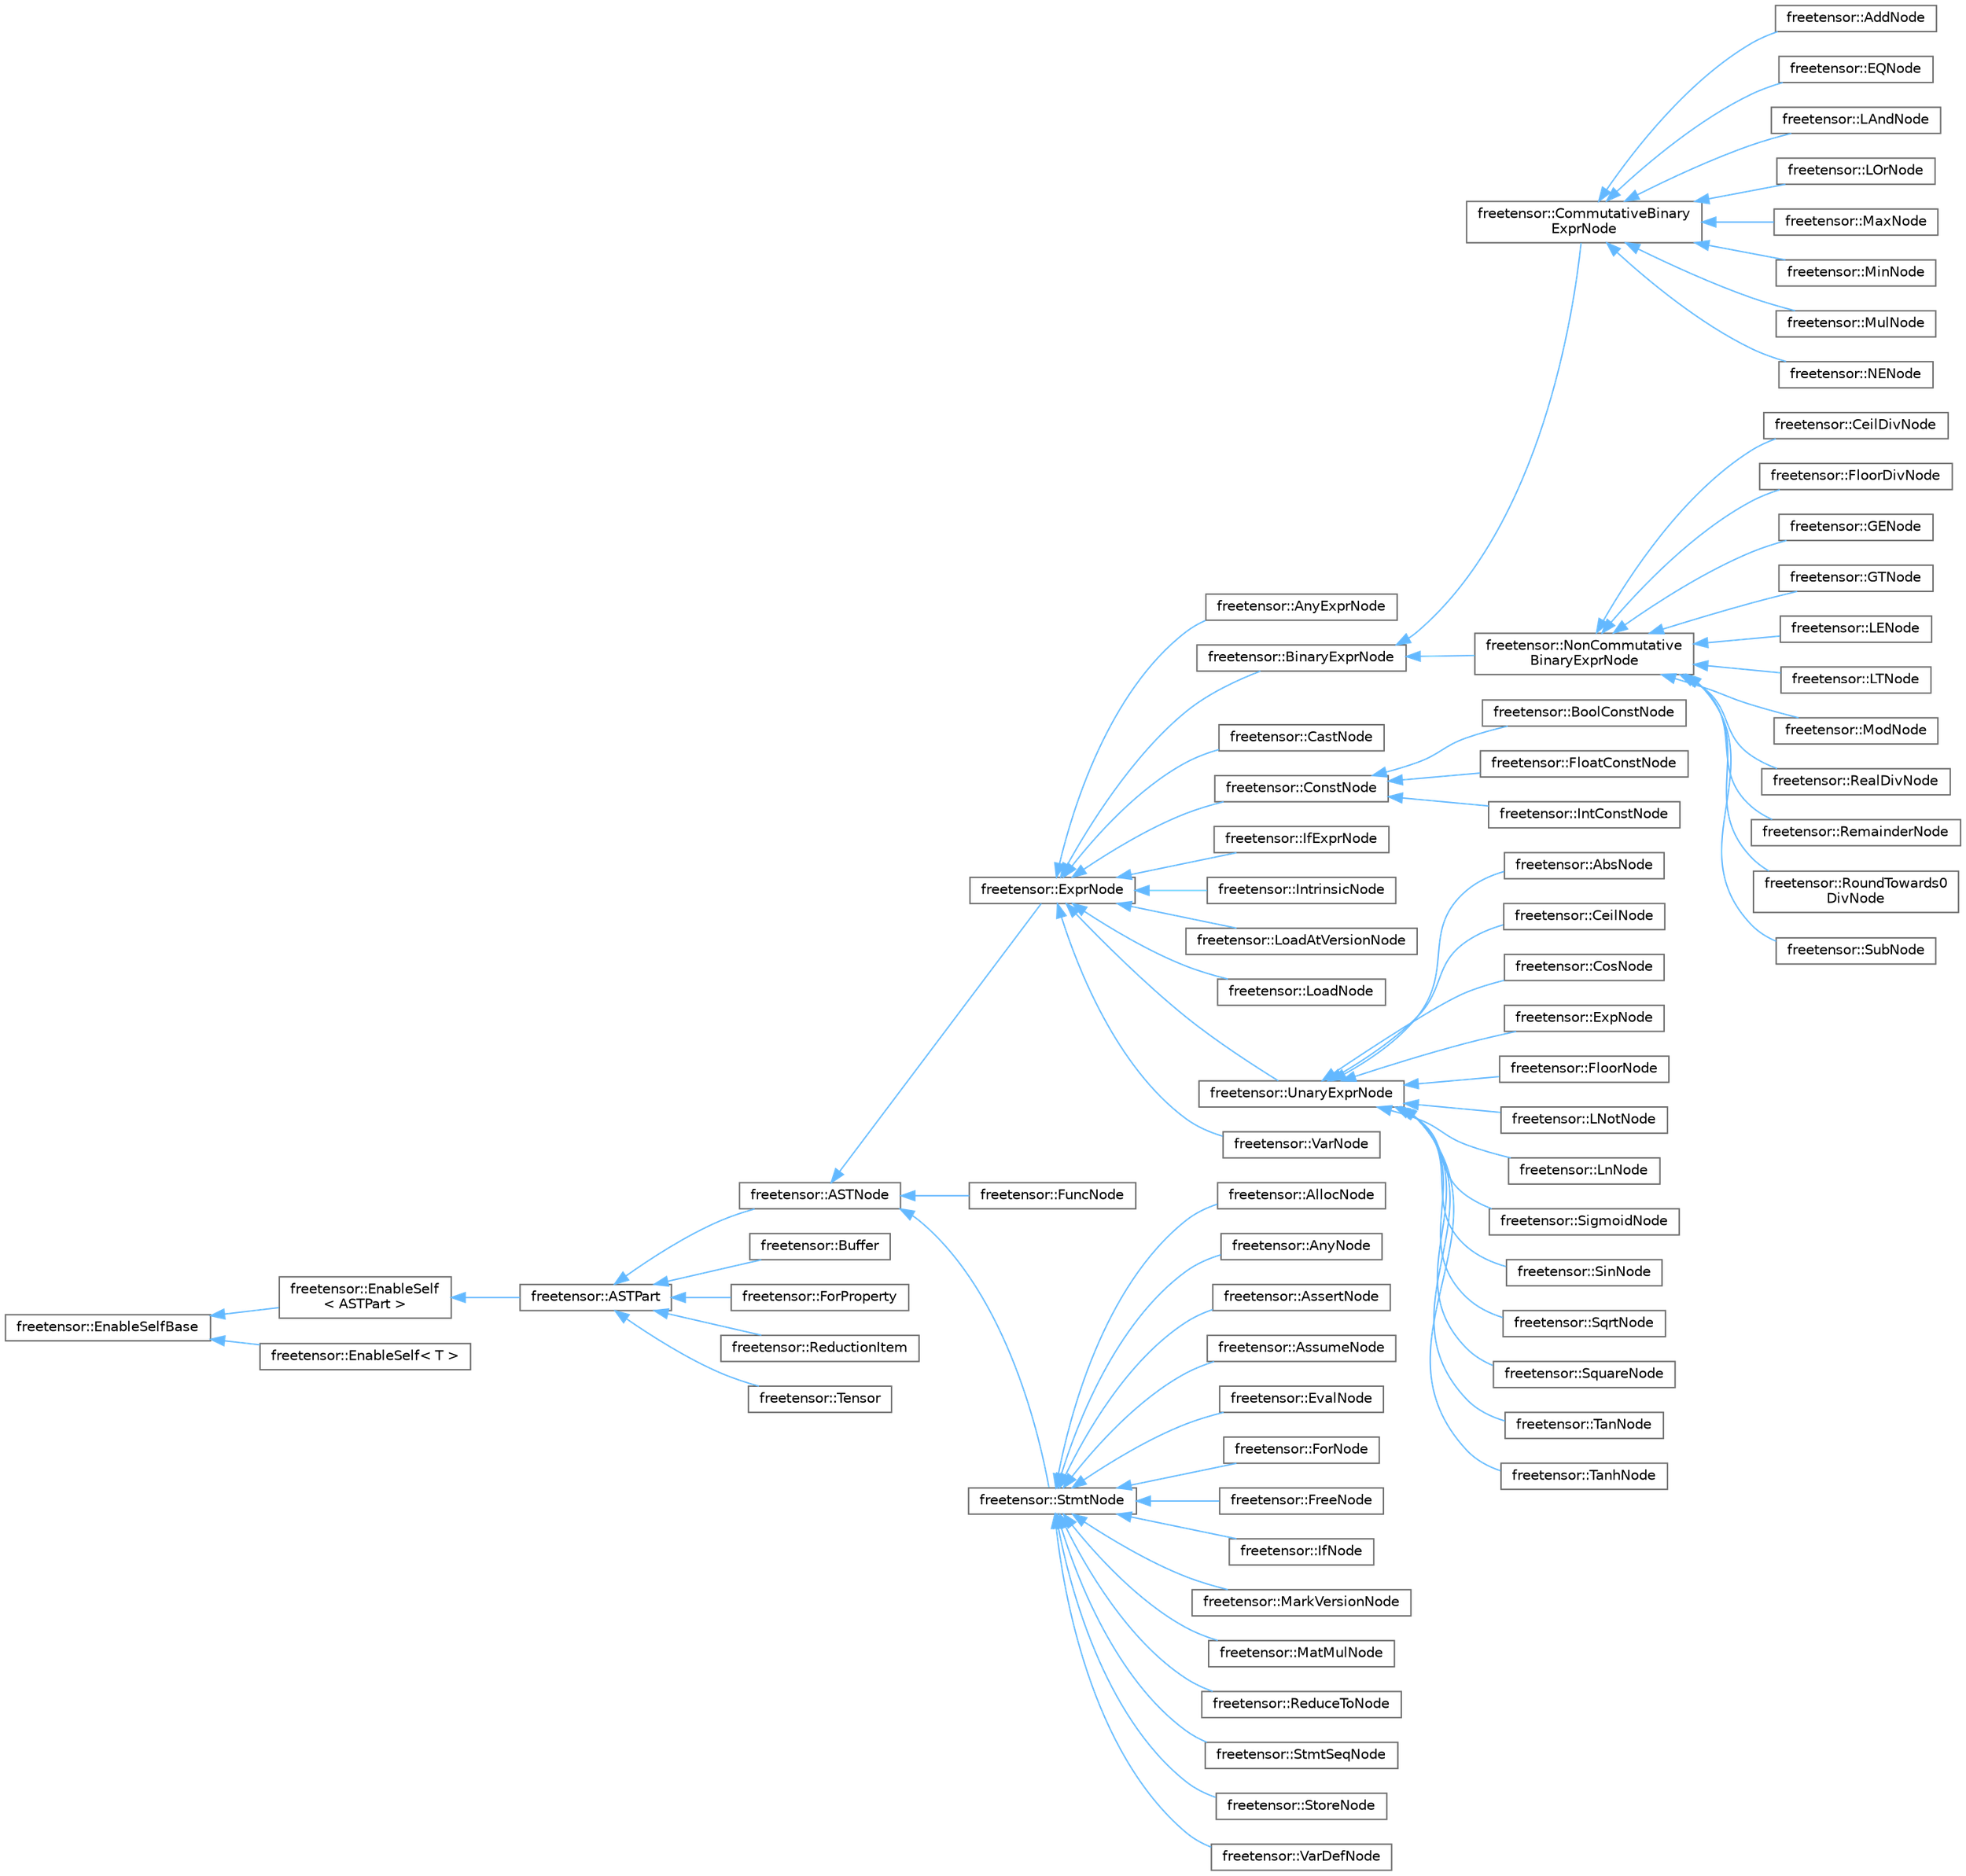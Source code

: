 digraph "Graphical Class Hierarchy"
{
 // LATEX_PDF_SIZE
  bgcolor="transparent";
  edge [fontname=Helvetica,fontsize=10,labelfontname=Helvetica,labelfontsize=10];
  node [fontname=Helvetica,fontsize=10,shape=box,height=0.2,width=0.4];
  rankdir="LR";
  Node0 [label="freetensor::EnableSelfBase",height=0.2,width=0.4,color="grey40", fillcolor="white", style="filled",URL="$classfreetensor_1_1EnableSelfBase.html",tooltip=" "];
  Node0 -> Node1 [dir="back",color="steelblue1",style="solid"];
  Node1 [label="freetensor::EnableSelf\l\< ASTPart \>",height=0.2,width=0.4,color="grey40", fillcolor="white", style="filled",URL="$classfreetensor_1_1EnableSelf.html",tooltip=" "];
  Node1 -> Node2 [dir="back",color="steelblue1",style="solid"];
  Node2 [label="freetensor::ASTPart",height=0.2,width=0.4,color="grey40", fillcolor="white", style="filled",URL="$classfreetensor_1_1ASTPart.html",tooltip=" "];
  Node2 -> Node3 [dir="back",color="steelblue1",style="solid"];
  Node3 [label="freetensor::ASTNode",height=0.2,width=0.4,color="grey40", fillcolor="white", style="filled",URL="$classfreetensor_1_1ASTNode.html",tooltip=" "];
  Node3 -> Node4 [dir="back",color="steelblue1",style="solid"];
  Node4 [label="freetensor::ExprNode",height=0.2,width=0.4,color="grey40", fillcolor="white", style="filled",URL="$classfreetensor_1_1ExprNode.html",tooltip=" "];
  Node4 -> Node5 [dir="back",color="steelblue1",style="solid"];
  Node5 [label="freetensor::AnyExprNode",height=0.2,width=0.4,color="grey40", fillcolor="white", style="filled",URL="$classfreetensor_1_1AnyExprNode.html",tooltip=" "];
  Node4 -> Node6 [dir="back",color="steelblue1",style="solid"];
  Node6 [label="freetensor::BinaryExprNode",height=0.2,width=0.4,color="grey40", fillcolor="white", style="filled",URL="$classfreetensor_1_1BinaryExprNode.html",tooltip=" "];
  Node6 -> Node7 [dir="back",color="steelblue1",style="solid"];
  Node7 [label="freetensor::CommutativeBinary\lExprNode",height=0.2,width=0.4,color="grey40", fillcolor="white", style="filled",URL="$classfreetensor_1_1CommutativeBinaryExprNode.html",tooltip=" "];
  Node7 -> Node8 [dir="back",color="steelblue1",style="solid"];
  Node8 [label="freetensor::AddNode",height=0.2,width=0.4,color="grey40", fillcolor="white", style="filled",URL="$classfreetensor_1_1AddNode.html",tooltip=" "];
  Node7 -> Node9 [dir="back",color="steelblue1",style="solid"];
  Node9 [label="freetensor::EQNode",height=0.2,width=0.4,color="grey40", fillcolor="white", style="filled",URL="$classfreetensor_1_1EQNode.html",tooltip=" "];
  Node7 -> Node10 [dir="back",color="steelblue1",style="solid"];
  Node10 [label="freetensor::LAndNode",height=0.2,width=0.4,color="grey40", fillcolor="white", style="filled",URL="$classfreetensor_1_1LAndNode.html",tooltip=" "];
  Node7 -> Node11 [dir="back",color="steelblue1",style="solid"];
  Node11 [label="freetensor::LOrNode",height=0.2,width=0.4,color="grey40", fillcolor="white", style="filled",URL="$classfreetensor_1_1LOrNode.html",tooltip=" "];
  Node7 -> Node12 [dir="back",color="steelblue1",style="solid"];
  Node12 [label="freetensor::MaxNode",height=0.2,width=0.4,color="grey40", fillcolor="white", style="filled",URL="$classfreetensor_1_1MaxNode.html",tooltip=" "];
  Node7 -> Node13 [dir="back",color="steelblue1",style="solid"];
  Node13 [label="freetensor::MinNode",height=0.2,width=0.4,color="grey40", fillcolor="white", style="filled",URL="$classfreetensor_1_1MinNode.html",tooltip=" "];
  Node7 -> Node14 [dir="back",color="steelblue1",style="solid"];
  Node14 [label="freetensor::MulNode",height=0.2,width=0.4,color="grey40", fillcolor="white", style="filled",URL="$classfreetensor_1_1MulNode.html",tooltip=" "];
  Node7 -> Node15 [dir="back",color="steelblue1",style="solid"];
  Node15 [label="freetensor::NENode",height=0.2,width=0.4,color="grey40", fillcolor="white", style="filled",URL="$classfreetensor_1_1NENode.html",tooltip=" "];
  Node6 -> Node16 [dir="back",color="steelblue1",style="solid"];
  Node16 [label="freetensor::NonCommutative\lBinaryExprNode",height=0.2,width=0.4,color="grey40", fillcolor="white", style="filled",URL="$classfreetensor_1_1NonCommutativeBinaryExprNode.html",tooltip=" "];
  Node16 -> Node17 [dir="back",color="steelblue1",style="solid"];
  Node17 [label="freetensor::CeilDivNode",height=0.2,width=0.4,color="grey40", fillcolor="white", style="filled",URL="$classfreetensor_1_1CeilDivNode.html",tooltip=" "];
  Node16 -> Node18 [dir="back",color="steelblue1",style="solid"];
  Node18 [label="freetensor::FloorDivNode",height=0.2,width=0.4,color="grey40", fillcolor="white", style="filled",URL="$classfreetensor_1_1FloorDivNode.html",tooltip=" "];
  Node16 -> Node19 [dir="back",color="steelblue1",style="solid"];
  Node19 [label="freetensor::GENode",height=0.2,width=0.4,color="grey40", fillcolor="white", style="filled",URL="$classfreetensor_1_1GENode.html",tooltip=" "];
  Node16 -> Node20 [dir="back",color="steelblue1",style="solid"];
  Node20 [label="freetensor::GTNode",height=0.2,width=0.4,color="grey40", fillcolor="white", style="filled",URL="$classfreetensor_1_1GTNode.html",tooltip=" "];
  Node16 -> Node21 [dir="back",color="steelblue1",style="solid"];
  Node21 [label="freetensor::LENode",height=0.2,width=0.4,color="grey40", fillcolor="white", style="filled",URL="$classfreetensor_1_1LENode.html",tooltip=" "];
  Node16 -> Node22 [dir="back",color="steelblue1",style="solid"];
  Node22 [label="freetensor::LTNode",height=0.2,width=0.4,color="grey40", fillcolor="white", style="filled",URL="$classfreetensor_1_1LTNode.html",tooltip=" "];
  Node16 -> Node23 [dir="back",color="steelblue1",style="solid"];
  Node23 [label="freetensor::ModNode",height=0.2,width=0.4,color="grey40", fillcolor="white", style="filled",URL="$classfreetensor_1_1ModNode.html",tooltip=" "];
  Node16 -> Node24 [dir="back",color="steelblue1",style="solid"];
  Node24 [label="freetensor::RealDivNode",height=0.2,width=0.4,color="grey40", fillcolor="white", style="filled",URL="$classfreetensor_1_1RealDivNode.html",tooltip=" "];
  Node16 -> Node25 [dir="back",color="steelblue1",style="solid"];
  Node25 [label="freetensor::RemainderNode",height=0.2,width=0.4,color="grey40", fillcolor="white", style="filled",URL="$classfreetensor_1_1RemainderNode.html",tooltip=" "];
  Node16 -> Node26 [dir="back",color="steelblue1",style="solid"];
  Node26 [label="freetensor::RoundTowards0\lDivNode",height=0.2,width=0.4,color="grey40", fillcolor="white", style="filled",URL="$classfreetensor_1_1RoundTowards0DivNode.html",tooltip=" "];
  Node16 -> Node27 [dir="back",color="steelblue1",style="solid"];
  Node27 [label="freetensor::SubNode",height=0.2,width=0.4,color="grey40", fillcolor="white", style="filled",URL="$classfreetensor_1_1SubNode.html",tooltip=" "];
  Node4 -> Node28 [dir="back",color="steelblue1",style="solid"];
  Node28 [label="freetensor::CastNode",height=0.2,width=0.4,color="grey40", fillcolor="white", style="filled",URL="$classfreetensor_1_1CastNode.html",tooltip=" "];
  Node4 -> Node29 [dir="back",color="steelblue1",style="solid"];
  Node29 [label="freetensor::ConstNode",height=0.2,width=0.4,color="grey40", fillcolor="white", style="filled",URL="$classfreetensor_1_1ConstNode.html",tooltip=" "];
  Node29 -> Node30 [dir="back",color="steelblue1",style="solid"];
  Node30 [label="freetensor::BoolConstNode",height=0.2,width=0.4,color="grey40", fillcolor="white", style="filled",URL="$classfreetensor_1_1BoolConstNode.html",tooltip=" "];
  Node29 -> Node31 [dir="back",color="steelblue1",style="solid"];
  Node31 [label="freetensor::FloatConstNode",height=0.2,width=0.4,color="grey40", fillcolor="white", style="filled",URL="$classfreetensor_1_1FloatConstNode.html",tooltip=" "];
  Node29 -> Node32 [dir="back",color="steelblue1",style="solid"];
  Node32 [label="freetensor::IntConstNode",height=0.2,width=0.4,color="grey40", fillcolor="white", style="filled",URL="$classfreetensor_1_1IntConstNode.html",tooltip=" "];
  Node4 -> Node33 [dir="back",color="steelblue1",style="solid"];
  Node33 [label="freetensor::IfExprNode",height=0.2,width=0.4,color="grey40", fillcolor="white", style="filled",URL="$classfreetensor_1_1IfExprNode.html",tooltip=" "];
  Node4 -> Node34 [dir="back",color="steelblue1",style="solid"];
  Node34 [label="freetensor::IntrinsicNode",height=0.2,width=0.4,color="grey40", fillcolor="white", style="filled",URL="$classfreetensor_1_1IntrinsicNode.html",tooltip=" "];
  Node4 -> Node35 [dir="back",color="steelblue1",style="solid"];
  Node35 [label="freetensor::LoadAtVersionNode",height=0.2,width=0.4,color="grey40", fillcolor="white", style="filled",URL="$classfreetensor_1_1LoadAtVersionNode.html",tooltip=" "];
  Node4 -> Node36 [dir="back",color="steelblue1",style="solid"];
  Node36 [label="freetensor::LoadNode",height=0.2,width=0.4,color="grey40", fillcolor="white", style="filled",URL="$classfreetensor_1_1LoadNode.html",tooltip=" "];
  Node4 -> Node37 [dir="back",color="steelblue1",style="solid"];
  Node37 [label="freetensor::UnaryExprNode",height=0.2,width=0.4,color="grey40", fillcolor="white", style="filled",URL="$classfreetensor_1_1UnaryExprNode.html",tooltip=" "];
  Node37 -> Node38 [dir="back",color="steelblue1",style="solid"];
  Node38 [label="freetensor::AbsNode",height=0.2,width=0.4,color="grey40", fillcolor="white", style="filled",URL="$classfreetensor_1_1AbsNode.html",tooltip=" "];
  Node37 -> Node39 [dir="back",color="steelblue1",style="solid"];
  Node39 [label="freetensor::CeilNode",height=0.2,width=0.4,color="grey40", fillcolor="white", style="filled",URL="$classfreetensor_1_1CeilNode.html",tooltip=" "];
  Node37 -> Node40 [dir="back",color="steelblue1",style="solid"];
  Node40 [label="freetensor::CosNode",height=0.2,width=0.4,color="grey40", fillcolor="white", style="filled",URL="$classfreetensor_1_1CosNode.html",tooltip=" "];
  Node37 -> Node41 [dir="back",color="steelblue1",style="solid"];
  Node41 [label="freetensor::ExpNode",height=0.2,width=0.4,color="grey40", fillcolor="white", style="filled",URL="$classfreetensor_1_1ExpNode.html",tooltip=" "];
  Node37 -> Node42 [dir="back",color="steelblue1",style="solid"];
  Node42 [label="freetensor::FloorNode",height=0.2,width=0.4,color="grey40", fillcolor="white", style="filled",URL="$classfreetensor_1_1FloorNode.html",tooltip=" "];
  Node37 -> Node43 [dir="back",color="steelblue1",style="solid"];
  Node43 [label="freetensor::LNotNode",height=0.2,width=0.4,color="grey40", fillcolor="white", style="filled",URL="$classfreetensor_1_1LNotNode.html",tooltip=" "];
  Node37 -> Node44 [dir="back",color="steelblue1",style="solid"];
  Node44 [label="freetensor::LnNode",height=0.2,width=0.4,color="grey40", fillcolor="white", style="filled",URL="$classfreetensor_1_1LnNode.html",tooltip=" "];
  Node37 -> Node45 [dir="back",color="steelblue1",style="solid"];
  Node45 [label="freetensor::SigmoidNode",height=0.2,width=0.4,color="grey40", fillcolor="white", style="filled",URL="$classfreetensor_1_1SigmoidNode.html",tooltip=" "];
  Node37 -> Node46 [dir="back",color="steelblue1",style="solid"];
  Node46 [label="freetensor::SinNode",height=0.2,width=0.4,color="grey40", fillcolor="white", style="filled",URL="$classfreetensor_1_1SinNode.html",tooltip=" "];
  Node37 -> Node47 [dir="back",color="steelblue1",style="solid"];
  Node47 [label="freetensor::SqrtNode",height=0.2,width=0.4,color="grey40", fillcolor="white", style="filled",URL="$classfreetensor_1_1SqrtNode.html",tooltip=" "];
  Node37 -> Node48 [dir="back",color="steelblue1",style="solid"];
  Node48 [label="freetensor::SquareNode",height=0.2,width=0.4,color="grey40", fillcolor="white", style="filled",URL="$classfreetensor_1_1SquareNode.html",tooltip=" "];
  Node37 -> Node49 [dir="back",color="steelblue1",style="solid"];
  Node49 [label="freetensor::TanNode",height=0.2,width=0.4,color="grey40", fillcolor="white", style="filled",URL="$classfreetensor_1_1TanNode.html",tooltip=" "];
  Node37 -> Node50 [dir="back",color="steelblue1",style="solid"];
  Node50 [label="freetensor::TanhNode",height=0.2,width=0.4,color="grey40", fillcolor="white", style="filled",URL="$classfreetensor_1_1TanhNode.html",tooltip=" "];
  Node4 -> Node51 [dir="back",color="steelblue1",style="solid"];
  Node51 [label="freetensor::VarNode",height=0.2,width=0.4,color="grey40", fillcolor="white", style="filled",URL="$classfreetensor_1_1VarNode.html",tooltip=" "];
  Node3 -> Node52 [dir="back",color="steelblue1",style="solid"];
  Node52 [label="freetensor::FuncNode",height=0.2,width=0.4,color="grey40", fillcolor="white", style="filled",URL="$classfreetensor_1_1FuncNode.html",tooltip=" "];
  Node3 -> Node53 [dir="back",color="steelblue1",style="solid"];
  Node53 [label="freetensor::StmtNode",height=0.2,width=0.4,color="grey40", fillcolor="white", style="filled",URL="$classfreetensor_1_1StmtNode.html",tooltip=" "];
  Node53 -> Node54 [dir="back",color="steelblue1",style="solid"];
  Node54 [label="freetensor::AllocNode",height=0.2,width=0.4,color="grey40", fillcolor="white", style="filled",URL="$classfreetensor_1_1AllocNode.html",tooltip=" "];
  Node53 -> Node55 [dir="back",color="steelblue1",style="solid"];
  Node55 [label="freetensor::AnyNode",height=0.2,width=0.4,color="grey40", fillcolor="white", style="filled",URL="$classfreetensor_1_1AnyNode.html",tooltip=" "];
  Node53 -> Node56 [dir="back",color="steelblue1",style="solid"];
  Node56 [label="freetensor::AssertNode",height=0.2,width=0.4,color="grey40", fillcolor="white", style="filled",URL="$classfreetensor_1_1AssertNode.html",tooltip=" "];
  Node53 -> Node57 [dir="back",color="steelblue1",style="solid"];
  Node57 [label="freetensor::AssumeNode",height=0.2,width=0.4,color="grey40", fillcolor="white", style="filled",URL="$classfreetensor_1_1AssumeNode.html",tooltip=" "];
  Node53 -> Node58 [dir="back",color="steelblue1",style="solid"];
  Node58 [label="freetensor::EvalNode",height=0.2,width=0.4,color="grey40", fillcolor="white", style="filled",URL="$classfreetensor_1_1EvalNode.html",tooltip=" "];
  Node53 -> Node59 [dir="back",color="steelblue1",style="solid"];
  Node59 [label="freetensor::ForNode",height=0.2,width=0.4,color="grey40", fillcolor="white", style="filled",URL="$classfreetensor_1_1ForNode.html",tooltip=" "];
  Node53 -> Node60 [dir="back",color="steelblue1",style="solid"];
  Node60 [label="freetensor::FreeNode",height=0.2,width=0.4,color="grey40", fillcolor="white", style="filled",URL="$classfreetensor_1_1FreeNode.html",tooltip=" "];
  Node53 -> Node61 [dir="back",color="steelblue1",style="solid"];
  Node61 [label="freetensor::IfNode",height=0.2,width=0.4,color="grey40", fillcolor="white", style="filled",URL="$classfreetensor_1_1IfNode.html",tooltip=" "];
  Node53 -> Node62 [dir="back",color="steelblue1",style="solid"];
  Node62 [label="freetensor::MarkVersionNode",height=0.2,width=0.4,color="grey40", fillcolor="white", style="filled",URL="$classfreetensor_1_1MarkVersionNode.html",tooltip=" "];
  Node53 -> Node63 [dir="back",color="steelblue1",style="solid"];
  Node63 [label="freetensor::MatMulNode",height=0.2,width=0.4,color="grey40", fillcolor="white", style="filled",URL="$classfreetensor_1_1MatMulNode.html",tooltip=" "];
  Node53 -> Node64 [dir="back",color="steelblue1",style="solid"];
  Node64 [label="freetensor::ReduceToNode",height=0.2,width=0.4,color="grey40", fillcolor="white", style="filled",URL="$classfreetensor_1_1ReduceToNode.html",tooltip=" "];
  Node53 -> Node65 [dir="back",color="steelblue1",style="solid"];
  Node65 [label="freetensor::StmtSeqNode",height=0.2,width=0.4,color="grey40", fillcolor="white", style="filled",URL="$classfreetensor_1_1StmtSeqNode.html",tooltip=" "];
  Node53 -> Node66 [dir="back",color="steelblue1",style="solid"];
  Node66 [label="freetensor::StoreNode",height=0.2,width=0.4,color="grey40", fillcolor="white", style="filled",URL="$classfreetensor_1_1StoreNode.html",tooltip=" "];
  Node53 -> Node67 [dir="back",color="steelblue1",style="solid"];
  Node67 [label="freetensor::VarDefNode",height=0.2,width=0.4,color="grey40", fillcolor="white", style="filled",URL="$classfreetensor_1_1VarDefNode.html",tooltip=" "];
  Node2 -> Node68 [dir="back",color="steelblue1",style="solid"];
  Node68 [label="freetensor::Buffer",height=0.2,width=0.4,color="grey40", fillcolor="white", style="filled",URL="$classfreetensor_1_1Buffer.html",tooltip=" "];
  Node2 -> Node69 [dir="back",color="steelblue1",style="solid"];
  Node69 [label="freetensor::ForProperty",height=0.2,width=0.4,color="grey40", fillcolor="white", style="filled",URL="$structfreetensor_1_1ForProperty.html",tooltip=" "];
  Node2 -> Node70 [dir="back",color="steelblue1",style="solid"];
  Node70 [label="freetensor::ReductionItem",height=0.2,width=0.4,color="grey40", fillcolor="white", style="filled",URL="$structfreetensor_1_1ReductionItem.html",tooltip=" "];
  Node2 -> Node71 [dir="back",color="steelblue1",style="solid"];
  Node71 [label="freetensor::Tensor",height=0.2,width=0.4,color="grey40", fillcolor="white", style="filled",URL="$classfreetensor_1_1Tensor.html",tooltip=" "];
  Node0 -> Node72 [dir="back",color="steelblue1",style="solid"];
  Node72 [label="freetensor::EnableSelf\< T \>",height=0.2,width=0.4,color="grey40", fillcolor="white", style="filled",URL="$classfreetensor_1_1EnableSelf.html",tooltip=" "];
}

